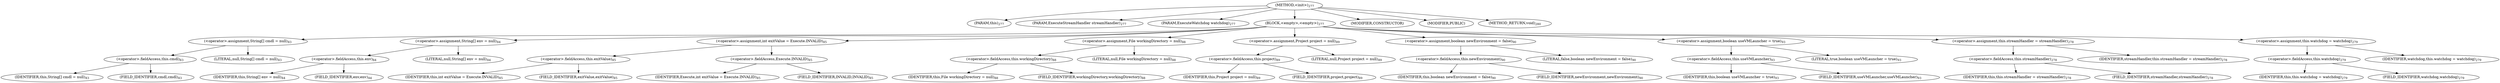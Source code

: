 digraph "&lt;init&gt;" {  
"510" [label = <(METHOD,&lt;init&gt;)<SUB>277</SUB>> ]
"17" [label = <(PARAM,this)<SUB>277</SUB>> ]
"511" [label = <(PARAM,ExecuteStreamHandler streamHandler)<SUB>277</SUB>> ]
"512" [label = <(PARAM,ExecuteWatchdog watchdog)<SUB>277</SUB>> ]
"513" [label = <(BLOCK,&lt;empty&gt;,&lt;empty&gt;)<SUB>277</SUB>> ]
"514" [label = <(&lt;operator&gt;.assignment,String[] cmdl = null)<SUB>83</SUB>> ]
"515" [label = <(&lt;operator&gt;.fieldAccess,this.cmdl)<SUB>83</SUB>> ]
"516" [label = <(IDENTIFIER,this,String[] cmdl = null)<SUB>83</SUB>> ]
"517" [label = <(FIELD_IDENTIFIER,cmdl,cmdl)<SUB>83</SUB>> ]
"518" [label = <(LITERAL,null,String[] cmdl = null)<SUB>83</SUB>> ]
"519" [label = <(&lt;operator&gt;.assignment,String[] env = null)<SUB>84</SUB>> ]
"520" [label = <(&lt;operator&gt;.fieldAccess,this.env)<SUB>84</SUB>> ]
"521" [label = <(IDENTIFIER,this,String[] env = null)<SUB>84</SUB>> ]
"522" [label = <(FIELD_IDENTIFIER,env,env)<SUB>84</SUB>> ]
"523" [label = <(LITERAL,null,String[] env = null)<SUB>84</SUB>> ]
"524" [label = <(&lt;operator&gt;.assignment,int exitValue = Execute.INVALID)<SUB>85</SUB>> ]
"525" [label = <(&lt;operator&gt;.fieldAccess,this.exitValue)<SUB>85</SUB>> ]
"526" [label = <(IDENTIFIER,this,int exitValue = Execute.INVALID)<SUB>85</SUB>> ]
"527" [label = <(FIELD_IDENTIFIER,exitValue,exitValue)<SUB>85</SUB>> ]
"528" [label = <(&lt;operator&gt;.fieldAccess,Execute.INVALID)<SUB>85</SUB>> ]
"529" [label = <(IDENTIFIER,Execute,int exitValue = Execute.INVALID)<SUB>85</SUB>> ]
"530" [label = <(FIELD_IDENTIFIER,INVALID,INVALID)<SUB>85</SUB>> ]
"531" [label = <(&lt;operator&gt;.assignment,File workingDirectory = null)<SUB>88</SUB>> ]
"532" [label = <(&lt;operator&gt;.fieldAccess,this.workingDirectory)<SUB>88</SUB>> ]
"533" [label = <(IDENTIFIER,this,File workingDirectory = null)<SUB>88</SUB>> ]
"534" [label = <(FIELD_IDENTIFIER,workingDirectory,workingDirectory)<SUB>88</SUB>> ]
"535" [label = <(LITERAL,null,File workingDirectory = null)<SUB>88</SUB>> ]
"536" [label = <(&lt;operator&gt;.assignment,Project project = null)<SUB>89</SUB>> ]
"537" [label = <(&lt;operator&gt;.fieldAccess,this.project)<SUB>89</SUB>> ]
"538" [label = <(IDENTIFIER,this,Project project = null)<SUB>89</SUB>> ]
"539" [label = <(FIELD_IDENTIFIER,project,project)<SUB>89</SUB>> ]
"540" [label = <(LITERAL,null,Project project = null)<SUB>89</SUB>> ]
"541" [label = <(&lt;operator&gt;.assignment,boolean newEnvironment = false)<SUB>90</SUB>> ]
"542" [label = <(&lt;operator&gt;.fieldAccess,this.newEnvironment)<SUB>90</SUB>> ]
"543" [label = <(IDENTIFIER,this,boolean newEnvironment = false)<SUB>90</SUB>> ]
"544" [label = <(FIELD_IDENTIFIER,newEnvironment,newEnvironment)<SUB>90</SUB>> ]
"545" [label = <(LITERAL,false,boolean newEnvironment = false)<SUB>90</SUB>> ]
"546" [label = <(&lt;operator&gt;.assignment,boolean useVMLauncher = true)<SUB>93</SUB>> ]
"547" [label = <(&lt;operator&gt;.fieldAccess,this.useVMLauncher)<SUB>93</SUB>> ]
"548" [label = <(IDENTIFIER,this,boolean useVMLauncher = true)<SUB>93</SUB>> ]
"549" [label = <(FIELD_IDENTIFIER,useVMLauncher,useVMLauncher)<SUB>93</SUB>> ]
"550" [label = <(LITERAL,true,boolean useVMLauncher = true)<SUB>93</SUB>> ]
"551" [label = <(&lt;operator&gt;.assignment,this.streamHandler = streamHandler)<SUB>278</SUB>> ]
"552" [label = <(&lt;operator&gt;.fieldAccess,this.streamHandler)<SUB>278</SUB>> ]
"16" [label = <(IDENTIFIER,this,this.streamHandler = streamHandler)<SUB>278</SUB>> ]
"553" [label = <(FIELD_IDENTIFIER,streamHandler,streamHandler)<SUB>278</SUB>> ]
"554" [label = <(IDENTIFIER,streamHandler,this.streamHandler = streamHandler)<SUB>278</SUB>> ]
"555" [label = <(&lt;operator&gt;.assignment,this.watchdog = watchdog)<SUB>279</SUB>> ]
"556" [label = <(&lt;operator&gt;.fieldAccess,this.watchdog)<SUB>279</SUB>> ]
"18" [label = <(IDENTIFIER,this,this.watchdog = watchdog)<SUB>279</SUB>> ]
"557" [label = <(FIELD_IDENTIFIER,watchdog,watchdog)<SUB>279</SUB>> ]
"558" [label = <(IDENTIFIER,watchdog,this.watchdog = watchdog)<SUB>279</SUB>> ]
"559" [label = <(MODIFIER,CONSTRUCTOR)> ]
"560" [label = <(MODIFIER,PUBLIC)> ]
"561" [label = <(METHOD_RETURN,void)<SUB>280</SUB>> ]
  "510" -> "17" 
  "510" -> "511" 
  "510" -> "512" 
  "510" -> "513" 
  "510" -> "559" 
  "510" -> "560" 
  "510" -> "561" 
  "513" -> "514" 
  "513" -> "519" 
  "513" -> "524" 
  "513" -> "531" 
  "513" -> "536" 
  "513" -> "541" 
  "513" -> "546" 
  "513" -> "551" 
  "513" -> "555" 
  "514" -> "515" 
  "514" -> "518" 
  "515" -> "516" 
  "515" -> "517" 
  "519" -> "520" 
  "519" -> "523" 
  "520" -> "521" 
  "520" -> "522" 
  "524" -> "525" 
  "524" -> "528" 
  "525" -> "526" 
  "525" -> "527" 
  "528" -> "529" 
  "528" -> "530" 
  "531" -> "532" 
  "531" -> "535" 
  "532" -> "533" 
  "532" -> "534" 
  "536" -> "537" 
  "536" -> "540" 
  "537" -> "538" 
  "537" -> "539" 
  "541" -> "542" 
  "541" -> "545" 
  "542" -> "543" 
  "542" -> "544" 
  "546" -> "547" 
  "546" -> "550" 
  "547" -> "548" 
  "547" -> "549" 
  "551" -> "552" 
  "551" -> "554" 
  "552" -> "16" 
  "552" -> "553" 
  "555" -> "556" 
  "555" -> "558" 
  "556" -> "18" 
  "556" -> "557" 
}
